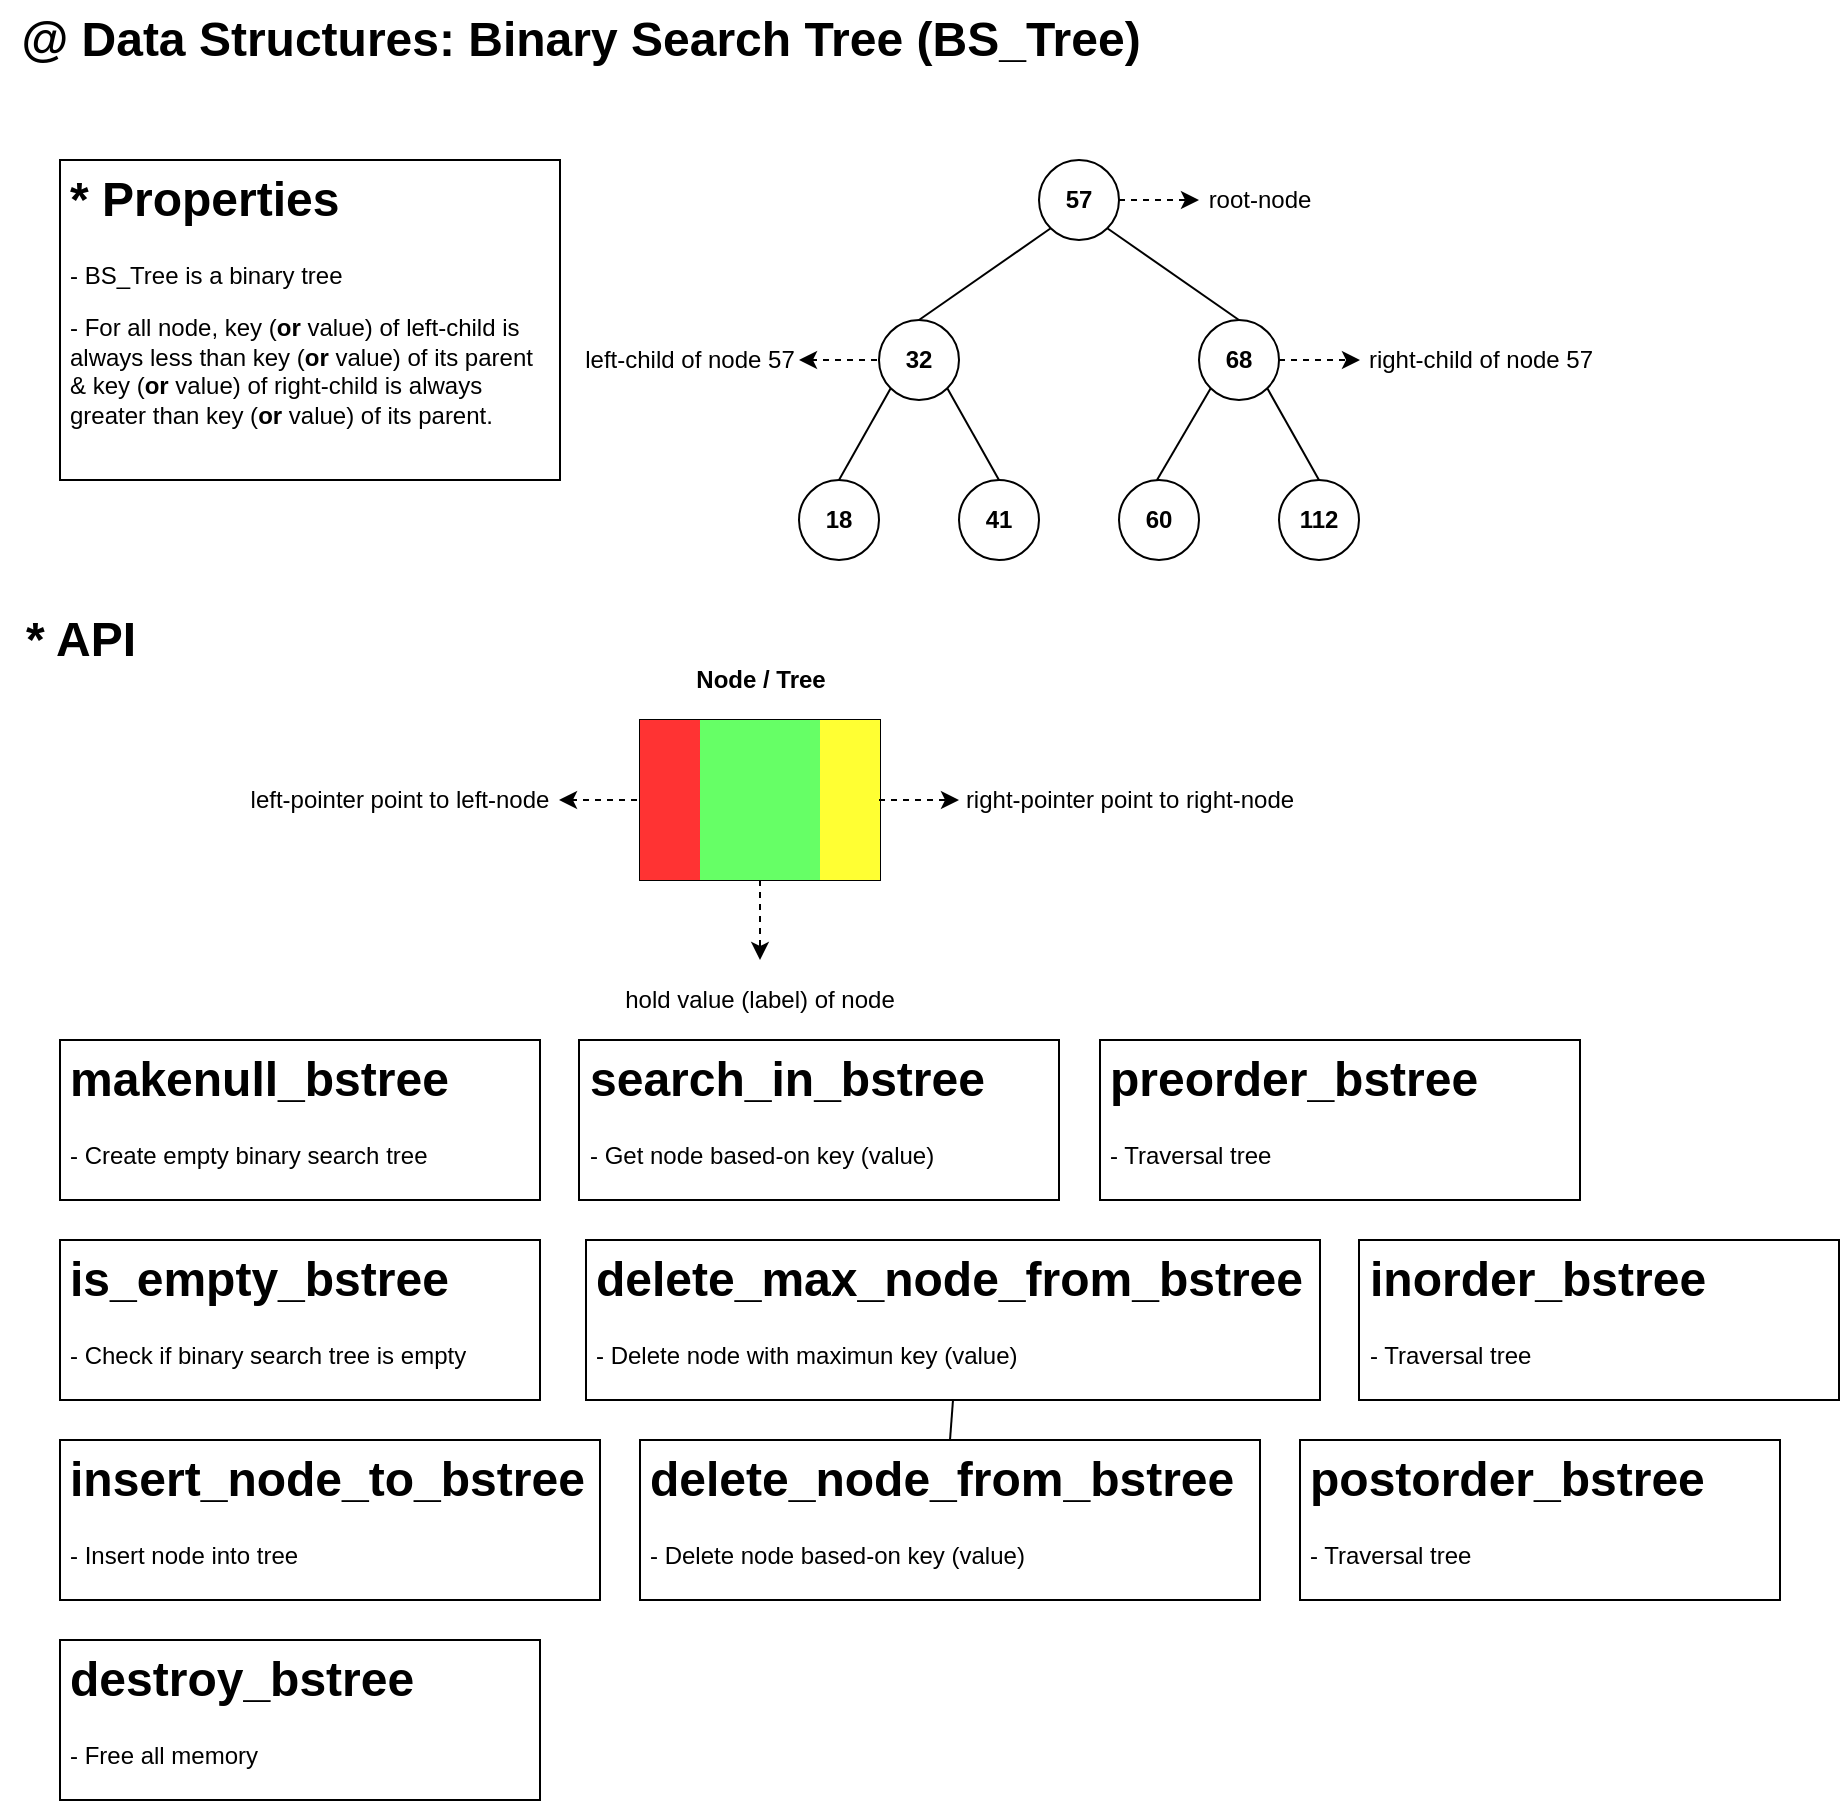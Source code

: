 <mxfile version="12.2.2" type="device" pages="1"><diagram id="k8AOUBpEndZCJEnfiSRC" name="Page-1"><mxGraphModel dx="800" dy="490" grid="1" gridSize="10" guides="1" tooltips="1" connect="1" arrows="1" fold="1" page="1" pageScale="1" pageWidth="827" pageHeight="1169" math="0" shadow="0"><root><mxCell id="0"/><mxCell id="1" parent="0"/><mxCell id="9SzLmCQYCNC7XsDIWsou-1" value="@ Data Structures: Binary Search Tree (BS_Tree)" style="text;strokeColor=none;fillColor=none;html=1;fontSize=24;fontStyle=1;verticalAlign=middle;align=center;" parent="1" vertex="1"><mxGeometry width="580" height="40" as="geometry"/></mxCell><mxCell id="9SzLmCQYCNC7XsDIWsou-13" value="" style="group" parent="1" vertex="1" connectable="0"><mxGeometry x="519.5" y="80" width="40" height="40" as="geometry"/></mxCell><mxCell id="9SzLmCQYCNC7XsDIWsou-5" value="" style="group" parent="9SzLmCQYCNC7XsDIWsou-13" vertex="1" connectable="0"><mxGeometry width="40" height="40" as="geometry"/></mxCell><mxCell id="9SzLmCQYCNC7XsDIWsou-15" value="" style="group" parent="9SzLmCQYCNC7XsDIWsou-5" vertex="1" connectable="0"><mxGeometry width="40" height="40" as="geometry"/></mxCell><mxCell id="9SzLmCQYCNC7XsDIWsou-2" value="" style="ellipse;whiteSpace=wrap;html=1;aspect=fixed;" parent="9SzLmCQYCNC7XsDIWsou-15" vertex="1"><mxGeometry width="40" height="40" as="geometry"/></mxCell><mxCell id="9SzLmCQYCNC7XsDIWsou-3" value="&lt;b&gt;57&lt;/b&gt;" style="text;html=1;strokeColor=none;fillColor=none;align=center;verticalAlign=middle;whiteSpace=wrap;rounded=0;" parent="9SzLmCQYCNC7XsDIWsou-15" vertex="1"><mxGeometry x="9" y="10" width="21" height="20" as="geometry"/></mxCell><mxCell id="9SzLmCQYCNC7XsDIWsou-16" value="" style="group" parent="1" vertex="1" connectable="0"><mxGeometry x="399.5" y="160" width="40" height="40" as="geometry"/></mxCell><mxCell id="9SzLmCQYCNC7XsDIWsou-17" value="" style="group" parent="9SzLmCQYCNC7XsDIWsou-16" vertex="1" connectable="0"><mxGeometry x="40" width="40" height="40" as="geometry"/></mxCell><mxCell id="9SzLmCQYCNC7XsDIWsou-18" value="" style="group" parent="9SzLmCQYCNC7XsDIWsou-17" vertex="1" connectable="0"><mxGeometry width="40" height="40" as="geometry"/></mxCell><mxCell id="9SzLmCQYCNC7XsDIWsou-19" value="" style="ellipse;whiteSpace=wrap;html=1;aspect=fixed;" parent="9SzLmCQYCNC7XsDIWsou-18" vertex="1"><mxGeometry width="40" height="40" as="geometry"/></mxCell><mxCell id="9SzLmCQYCNC7XsDIWsou-20" value="&lt;b&gt;32&lt;/b&gt;" style="text;html=1;strokeColor=none;fillColor=none;align=center;verticalAlign=middle;whiteSpace=wrap;rounded=0;" parent="9SzLmCQYCNC7XsDIWsou-18" vertex="1"><mxGeometry x="9" y="10" width="21" height="20" as="geometry"/></mxCell><mxCell id="9SzLmCQYCNC7XsDIWsou-61" value="" style="endArrow=classic;html=1;dashed=1;" parent="9SzLmCQYCNC7XsDIWsou-16" edge="1"><mxGeometry width="50" height="50" relative="1" as="geometry"><mxPoint x="39" y="20" as="sourcePoint"/><mxPoint y="20" as="targetPoint"/></mxGeometry></mxCell><mxCell id="9SzLmCQYCNC7XsDIWsou-22" value="" style="group" parent="1" vertex="1" connectable="0"><mxGeometry x="639.5" y="160" width="40" height="40" as="geometry"/></mxCell><mxCell id="9SzLmCQYCNC7XsDIWsou-27" value="" style="group" parent="1" vertex="1" connectable="0"><mxGeometry x="399.5" y="240" width="40" height="40" as="geometry"/></mxCell><mxCell id="9SzLmCQYCNC7XsDIWsou-28" value="" style="ellipse;whiteSpace=wrap;html=1;aspect=fixed;" parent="9SzLmCQYCNC7XsDIWsou-27" vertex="1"><mxGeometry width="40" height="40" as="geometry"/></mxCell><mxCell id="9SzLmCQYCNC7XsDIWsou-29" value="&lt;b&gt;18&lt;/b&gt;" style="text;html=1;strokeColor=none;fillColor=none;align=center;verticalAlign=middle;whiteSpace=wrap;rounded=0;" parent="9SzLmCQYCNC7XsDIWsou-27" vertex="1"><mxGeometry x="9" y="10" width="21" height="20" as="geometry"/></mxCell><mxCell id="9SzLmCQYCNC7XsDIWsou-30" value="" style="group" parent="1" vertex="1" connectable="0"><mxGeometry x="479.5" y="240" width="40" height="40" as="geometry"/></mxCell><mxCell id="9SzLmCQYCNC7XsDIWsou-31" value="" style="group" parent="9SzLmCQYCNC7XsDIWsou-30" vertex="1" connectable="0"><mxGeometry width="40" height="40" as="geometry"/></mxCell><mxCell id="9SzLmCQYCNC7XsDIWsou-32" value="" style="group" parent="9SzLmCQYCNC7XsDIWsou-31" vertex="1" connectable="0"><mxGeometry width="40" height="40" as="geometry"/></mxCell><mxCell id="9SzLmCQYCNC7XsDIWsou-33" value="" style="ellipse;whiteSpace=wrap;html=1;aspect=fixed;" parent="9SzLmCQYCNC7XsDIWsou-32" vertex="1"><mxGeometry width="40" height="40" as="geometry"/></mxCell><mxCell id="9SzLmCQYCNC7XsDIWsou-34" value="&lt;b&gt;41&lt;/b&gt;" style="text;html=1;strokeColor=none;fillColor=none;align=center;verticalAlign=middle;whiteSpace=wrap;rounded=0;" parent="9SzLmCQYCNC7XsDIWsou-32" vertex="1"><mxGeometry x="9" y="10" width="21" height="20" as="geometry"/></mxCell><mxCell id="9SzLmCQYCNC7XsDIWsou-35" value="" style="group" parent="1" vertex="1" connectable="0"><mxGeometry x="559.5" y="240" width="40" height="40" as="geometry"/></mxCell><mxCell id="9SzLmCQYCNC7XsDIWsou-36" value="" style="group" parent="9SzLmCQYCNC7XsDIWsou-35" vertex="1" connectable="0"><mxGeometry width="40" height="40" as="geometry"/></mxCell><mxCell id="9SzLmCQYCNC7XsDIWsou-37" value="" style="group" parent="9SzLmCQYCNC7XsDIWsou-36" vertex="1" connectable="0"><mxGeometry width="40" height="40" as="geometry"/></mxCell><mxCell id="9SzLmCQYCNC7XsDIWsou-38" value="" style="ellipse;whiteSpace=wrap;html=1;aspect=fixed;" parent="9SzLmCQYCNC7XsDIWsou-37" vertex="1"><mxGeometry width="40" height="40" as="geometry"/></mxCell><mxCell id="9SzLmCQYCNC7XsDIWsou-39" value="&lt;b&gt;60&lt;/b&gt;" style="text;html=1;strokeColor=none;fillColor=none;align=center;verticalAlign=middle;whiteSpace=wrap;rounded=0;" parent="9SzLmCQYCNC7XsDIWsou-37" vertex="1"><mxGeometry x="9" y="10" width="21" height="20" as="geometry"/></mxCell><mxCell id="9SzLmCQYCNC7XsDIWsou-40" value="" style="group" parent="1" vertex="1" connectable="0"><mxGeometry x="639.5" y="240" width="40" height="40" as="geometry"/></mxCell><mxCell id="9SzLmCQYCNC7XsDIWsou-41" value="" style="group" parent="9SzLmCQYCNC7XsDIWsou-40" vertex="1" connectable="0"><mxGeometry width="40" height="40" as="geometry"/></mxCell><mxCell id="9SzLmCQYCNC7XsDIWsou-42" value="" style="group" parent="9SzLmCQYCNC7XsDIWsou-41" vertex="1" connectable="0"><mxGeometry width="40" height="40" as="geometry"/></mxCell><mxCell id="9SzLmCQYCNC7XsDIWsou-43" value="" style="ellipse;whiteSpace=wrap;html=1;aspect=fixed;" parent="9SzLmCQYCNC7XsDIWsou-42" vertex="1"><mxGeometry width="40" height="40" as="geometry"/></mxCell><mxCell id="9SzLmCQYCNC7XsDIWsou-44" value="&lt;b&gt;112&lt;/b&gt;" style="text;html=1;strokeColor=none;fillColor=none;align=center;verticalAlign=middle;whiteSpace=wrap;rounded=0;" parent="9SzLmCQYCNC7XsDIWsou-42" vertex="1"><mxGeometry x="9" y="10" width="21" height="20" as="geometry"/></mxCell><mxCell id="9SzLmCQYCNC7XsDIWsou-45" value="" style="endArrow=none;html=1;exitX=0.5;exitY=0;exitDx=0;exitDy=0;entryX=0;entryY=1;entryDx=0;entryDy=0;" parent="1" source="9SzLmCQYCNC7XsDIWsou-19" target="9SzLmCQYCNC7XsDIWsou-2" edge="1"><mxGeometry width="50" height="50" relative="1" as="geometry"><mxPoint x="477.5" y="174" as="sourcePoint"/><mxPoint x="538.5" y="120" as="targetPoint"/></mxGeometry></mxCell><mxCell id="9SzLmCQYCNC7XsDIWsou-46" value="" style="endArrow=none;html=1;exitX=1;exitY=1;exitDx=0;exitDy=0;entryX=0.5;entryY=0;entryDx=0;entryDy=0;" parent="1" source="9SzLmCQYCNC7XsDIWsou-2" target="9SzLmCQYCNC7XsDIWsou-25" edge="1"><mxGeometry width="50" height="50" relative="1" as="geometry"><mxPoint x="539.5" y="120" as="sourcePoint"/><mxPoint x="602.5" y="171" as="targetPoint"/></mxGeometry></mxCell><mxCell id="9SzLmCQYCNC7XsDIWsou-47" value="" style="endArrow=none;html=1;exitX=0.5;exitY=0;exitDx=0;exitDy=0;entryX=0;entryY=1;entryDx=0;entryDy=0;" parent="1" source="9SzLmCQYCNC7XsDIWsou-28" target="9SzLmCQYCNC7XsDIWsou-19" edge="1"><mxGeometry width="50" height="50" relative="1" as="geometry"><mxPoint x="339" y="240" as="sourcePoint"/><mxPoint x="458" y="200" as="targetPoint"/></mxGeometry></mxCell><mxCell id="9SzLmCQYCNC7XsDIWsou-48" value="" style="endArrow=none;html=1;entryX=0.5;entryY=0;entryDx=0;entryDy=0;exitX=1;exitY=1;exitDx=0;exitDy=0;" parent="1" source="9SzLmCQYCNC7XsDIWsou-19" target="9SzLmCQYCNC7XsDIWsou-33" edge="1"><mxGeometry width="50" height="50" relative="1" as="geometry"><mxPoint x="459.5" y="200" as="sourcePoint"/><mxPoint x="499" y="160" as="targetPoint"/></mxGeometry></mxCell><mxCell id="9SzLmCQYCNC7XsDIWsou-49" value="" style="endArrow=none;html=1;exitX=1;exitY=1;exitDx=0;exitDy=0;entryX=0.5;entryY=0;entryDx=0;entryDy=0;" parent="1" source="9SzLmCQYCNC7XsDIWsou-25" target="9SzLmCQYCNC7XsDIWsou-43" edge="1"><mxGeometry width="50" height="50" relative="1" as="geometry"><mxPoint x="619.5" y="200" as="sourcePoint"/><mxPoint x="700.5" y="240" as="targetPoint"/></mxGeometry></mxCell><mxCell id="9SzLmCQYCNC7XsDIWsou-51" value="" style="endArrow=none;html=1;exitX=0.5;exitY=0;exitDx=0;exitDy=0;entryX=0;entryY=1;entryDx=0;entryDy=0;" parent="1" target="9SzLmCQYCNC7XsDIWsou-25" edge="1"><mxGeometry width="50" height="50" relative="1" as="geometry"><mxPoint x="578.5" y="240" as="sourcePoint"/><mxPoint x="659" y="200" as="targetPoint"/></mxGeometry></mxCell><mxCell id="9SzLmCQYCNC7XsDIWsou-25" value="" style="ellipse;whiteSpace=wrap;html=1;aspect=fixed;" parent="1" vertex="1"><mxGeometry x="599.5" y="160" width="40" height="40" as="geometry"/></mxCell><mxCell id="9SzLmCQYCNC7XsDIWsou-26" value="&lt;b&gt;68&lt;/b&gt;" style="text;html=1;strokeColor=none;fillColor=none;align=center;verticalAlign=middle;whiteSpace=wrap;rounded=0;" parent="1" vertex="1"><mxGeometry x="608.5" y="170" width="21" height="20" as="geometry"/></mxCell><mxCell id="9SzLmCQYCNC7XsDIWsou-53" value="" style="endArrow=classic;html=1;dashed=1;" parent="1" target="9SzLmCQYCNC7XsDIWsou-54" edge="1"><mxGeometry width="50" height="50" relative="1" as="geometry"><mxPoint x="559.5" y="100" as="sourcePoint"/><mxPoint x="599.5" y="100" as="targetPoint"/></mxGeometry></mxCell><mxCell id="9SzLmCQYCNC7XsDIWsou-54" value="root-node" style="text;html=1;strokeColor=none;fillColor=none;align=center;verticalAlign=middle;whiteSpace=wrap;rounded=0;" parent="1" vertex="1"><mxGeometry x="599.5" y="90" width="60" height="20" as="geometry"/></mxCell><mxCell id="9SzLmCQYCNC7XsDIWsou-55" value="" style="endArrow=classic;html=1;dashed=1;" parent="1" target="9SzLmCQYCNC7XsDIWsou-56" edge="1"><mxGeometry width="50" height="50" relative="1" as="geometry"><mxPoint x="639.5" y="180" as="sourcePoint"/><mxPoint x="679.5" y="180" as="targetPoint"/></mxGeometry></mxCell><mxCell id="9SzLmCQYCNC7XsDIWsou-56" value="right-child of node 57" style="text;html=1;strokeColor=none;fillColor=none;align=center;verticalAlign=middle;whiteSpace=wrap;rounded=0;" parent="1" vertex="1"><mxGeometry x="680" y="170" width="121" height="20" as="geometry"/></mxCell><mxCell id="9SzLmCQYCNC7XsDIWsou-62" value="left-child of node 57" style="text;html=1;strokeColor=none;fillColor=none;align=center;verticalAlign=middle;whiteSpace=wrap;rounded=0;" parent="1" vertex="1"><mxGeometry x="289.5" y="170" width="110" height="20" as="geometry"/></mxCell><mxCell id="9SzLmCQYCNC7XsDIWsou-63" value="&lt;h1&gt;* Properties&lt;/h1&gt;&lt;p&gt;- BS_Tree is a binary tree&lt;/p&gt;&lt;p&gt;- For all node, key (&lt;b&gt;or&lt;/b&gt; value) of left-child is always less than key (&lt;b&gt;or &lt;/b&gt;value) of its parent &amp;amp; key (&lt;b&gt;or&lt;/b&gt; value) of right-child is always greater than key (&lt;b&gt;or&lt;/b&gt; value) of its parent.&lt;/p&gt;" style="text;html=1;strokeColor=#000000;fillColor=none;spacing=5;spacingTop=-20;whiteSpace=wrap;overflow=hidden;rounded=0;" parent="1" vertex="1"><mxGeometry x="30" y="80" width="250" height="160" as="geometry"/></mxCell><mxCell id="9SzLmCQYCNC7XsDIWsou-64" value="* API" style="text;strokeColor=none;fillColor=none;html=1;fontSize=24;fontStyle=1;verticalAlign=middle;align=center;" parent="1" vertex="1"><mxGeometry y="300" width="80" height="40" as="geometry"/></mxCell><mxCell id="9SzLmCQYCNC7XsDIWsou-65" value="" style="rounded=0;whiteSpace=wrap;html=1;strokeColor=#000000;fillColor=none;" parent="1" vertex="1"><mxGeometry x="320" y="360" width="120" height="80" as="geometry"/></mxCell><mxCell id="9SzLmCQYCNC7XsDIWsou-66" value="&lt;b&gt;Node / Tree&lt;/b&gt;" style="text;html=1;strokeColor=none;fillColor=none;align=center;verticalAlign=middle;whiteSpace=wrap;rounded=0;" parent="1" vertex="1"><mxGeometry x="342.5" y="330" width="75" height="20" as="geometry"/></mxCell><mxCell id="9SzLmCQYCNC7XsDIWsou-69" value="" style="rounded=0;whiteSpace=wrap;html=1;strokeColor=none;fillColor=#66FF66;" parent="1" vertex="1"><mxGeometry x="350" y="360" width="60" height="80" as="geometry"/></mxCell><mxCell id="9SzLmCQYCNC7XsDIWsou-71" value="" style="rounded=0;whiteSpace=wrap;html=1;strokeColor=none;fillColor=#FF3333;" parent="1" vertex="1"><mxGeometry x="320" y="360" width="30" height="80" as="geometry"/></mxCell><mxCell id="9SzLmCQYCNC7XsDIWsou-72" value="" style="rounded=0;whiteSpace=wrap;html=1;strokeColor=none;fillColor=#FFFF33;" parent="1" vertex="1"><mxGeometry x="410" y="360" width="30" height="80" as="geometry"/></mxCell><mxCell id="9SzLmCQYCNC7XsDIWsou-73" value="left-pointer point to left-node" style="text;html=1;strokeColor=none;fillColor=none;align=center;verticalAlign=middle;whiteSpace=wrap;rounded=0;" parent="1" vertex="1"><mxGeometry x="120" y="380" width="160" height="40" as="geometry"/></mxCell><mxCell id="9SzLmCQYCNC7XsDIWsou-74" value="" style="group" parent="1" vertex="1" connectable="0"><mxGeometry x="279.5" y="380" width="40" height="40" as="geometry"/></mxCell><mxCell id="9SzLmCQYCNC7XsDIWsou-79" value="" style="endArrow=classic;html=1;dashed=1;" parent="9SzLmCQYCNC7XsDIWsou-74" edge="1"><mxGeometry width="50" height="50" relative="1" as="geometry"><mxPoint x="39" y="20" as="sourcePoint"/><mxPoint y="20" as="targetPoint"/></mxGeometry></mxCell><mxCell id="9SzLmCQYCNC7XsDIWsou-82" value="" style="endArrow=classic;html=1;dashed=1;" parent="1" edge="1"><mxGeometry width="50" height="50" relative="1" as="geometry"><mxPoint x="439.5" y="400" as="sourcePoint"/><mxPoint x="479.5" y="400" as="targetPoint"/></mxGeometry></mxCell><mxCell id="9SzLmCQYCNC7XsDIWsou-83" value="right-pointer point to right-node" style="text;html=1;strokeColor=none;fillColor=none;align=center;verticalAlign=middle;whiteSpace=wrap;rounded=0;" parent="1" vertex="1"><mxGeometry x="480" y="380" width="170" height="40" as="geometry"/></mxCell><mxCell id="9SzLmCQYCNC7XsDIWsou-84" value="" style="endArrow=classic;html=1;dashed=1;exitX=0.5;exitY=1;exitDx=0;exitDy=0;" parent="1" source="9SzLmCQYCNC7XsDIWsou-69" edge="1"><mxGeometry width="50" height="50" relative="1" as="geometry"><mxPoint x="369" y="470" as="sourcePoint"/><mxPoint x="380" y="480" as="targetPoint"/></mxGeometry></mxCell><mxCell id="9SzLmCQYCNC7XsDIWsou-85" value="hold value (label) of node" style="text;html=1;strokeColor=none;fillColor=none;align=center;verticalAlign=middle;whiteSpace=wrap;rounded=0;" parent="1" vertex="1"><mxGeometry x="310" y="480" width="140" height="40" as="geometry"/></mxCell><mxCell id="75r_s7sLNpQfyK67nq__-1" value="&lt;h1&gt;makenull_bstree&lt;/h1&gt;&lt;p&gt;- Create empty binary search tree&lt;/p&gt;" style="text;html=1;strokeColor=#000000;fillColor=none;spacing=5;spacingTop=-20;whiteSpace=wrap;overflow=hidden;rounded=0;" parent="1" vertex="1"><mxGeometry x="30" y="520" width="240" height="80" as="geometry"/></mxCell><mxCell id="75r_s7sLNpQfyK67nq__-3" value="&lt;h1&gt;is_empty_bstree&lt;/h1&gt;&lt;p&gt;- Check if binary search tree is empty&lt;/p&gt;" style="text;html=1;strokeColor=#000000;fillColor=none;spacing=5;spacingTop=-20;whiteSpace=wrap;overflow=hidden;rounded=0;" parent="1" vertex="1"><mxGeometry x="30" y="620" width="240" height="80" as="geometry"/></mxCell><mxCell id="75r_s7sLNpQfyK67nq__-4" value="&lt;h1&gt;destroy_bstree&lt;/h1&gt;&lt;p&gt;- Free all memory&lt;/p&gt;" style="text;html=1;strokeColor=#000000;fillColor=none;spacing=5;spacingTop=-20;whiteSpace=wrap;overflow=hidden;rounded=0;" parent="1" vertex="1"><mxGeometry x="30" y="820" width="240" height="80" as="geometry"/></mxCell><mxCell id="75r_s7sLNpQfyK67nq__-5" value="&lt;h1&gt;insert_node_to_bstree&lt;/h1&gt;&lt;p&gt;- Insert node into tree&lt;/p&gt;" style="text;html=1;strokeColor=#000000;fillColor=none;spacing=5;spacingTop=-20;whiteSpace=wrap;overflow=hidden;rounded=0;" parent="1" vertex="1"><mxGeometry x="30" y="720" width="270" height="80" as="geometry"/></mxCell><mxCell id="75r_s7sLNpQfyK67nq__-6" value="&lt;h1&gt;preorder_bstree&lt;/h1&gt;&lt;p&gt;- Traversal tree&lt;/p&gt;" style="text;html=1;strokeColor=#000000;fillColor=none;spacing=5;spacingTop=-20;whiteSpace=wrap;overflow=hidden;rounded=0;" parent="1" vertex="1"><mxGeometry x="550" y="520" width="240" height="80" as="geometry"/></mxCell><mxCell id="75r_s7sLNpQfyK67nq__-7" value="&lt;h1&gt;inorder_bstree&lt;/h1&gt;&lt;p&gt;- Traversal tree&lt;/p&gt;" style="text;html=1;strokeColor=#000000;fillColor=none;spacing=5;spacingTop=-20;whiteSpace=wrap;overflow=hidden;rounded=0;" parent="1" vertex="1"><mxGeometry x="679.5" y="620" width="240" height="80" as="geometry"/></mxCell><mxCell id="75r_s7sLNpQfyK67nq__-8" value="&lt;h1&gt;postorder_bstree&lt;/h1&gt;&lt;p&gt;- Traversal tree&lt;/p&gt;" style="text;html=1;strokeColor=#000000;fillColor=none;spacing=5;spacingTop=-20;whiteSpace=wrap;overflow=hidden;rounded=0;" parent="1" vertex="1"><mxGeometry x="650" y="720" width="240" height="80" as="geometry"/></mxCell><mxCell id="75r_s7sLNpQfyK67nq__-10" value="&lt;h1&gt;search_in_bstree&lt;/h1&gt;&lt;p&gt;- Get node based-on key (value)&lt;/p&gt;" style="text;html=1;strokeColor=#000000;fillColor=none;spacing=5;spacingTop=-20;whiteSpace=wrap;overflow=hidden;rounded=0;" parent="1" vertex="1"><mxGeometry x="289.5" y="520" width="240" height="80" as="geometry"/></mxCell><mxCell id="75r_s7sLNpQfyK67nq__-11" value="&lt;h1&gt;delete_node_from_bstree&lt;/h1&gt;&lt;p&gt;- Delete node based-on key (value)&lt;/p&gt;" style="text;html=1;strokeColor=#000000;fillColor=none;spacing=5;spacingTop=-20;whiteSpace=wrap;overflow=hidden;rounded=0;" parent="1" vertex="1"><mxGeometry x="320" y="720" width="310" height="80" as="geometry"/></mxCell><mxCell id="CRonGbshQuPcUT1BzYTs-1" value="&lt;h1&gt;delete_max_node_from_bstree&lt;/h1&gt;&lt;p&gt;- Delete node with maximun key (value)&lt;/p&gt;" style="text;html=1;strokeColor=#000000;fillColor=none;spacing=5;spacingTop=-20;whiteSpace=wrap;overflow=hidden;rounded=0;" parent="1" vertex="1"><mxGeometry x="293" y="620" width="367" height="80" as="geometry"/></mxCell><mxCell id="CRonGbshQuPcUT1BzYTs-5" value="" style="endArrow=none;html=1;entryX=0.5;entryY=0;entryDx=0;entryDy=0;exitX=0.5;exitY=1;exitDx=0;exitDy=0;" parent="1" source="CRonGbshQuPcUT1BzYTs-1" target="75r_s7sLNpQfyK67nq__-11" edge="1"><mxGeometry width="50" height="50" relative="1" as="geometry"><mxPoint x="91.5" y="970" as="sourcePoint"/><mxPoint x="141.5" y="920" as="targetPoint"/></mxGeometry></mxCell></root></mxGraphModel></diagram></mxfile>